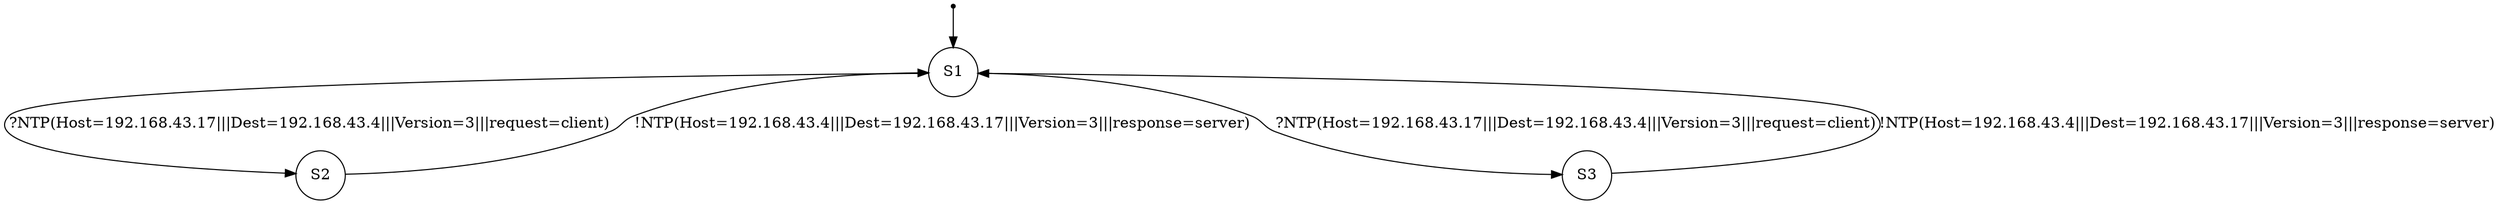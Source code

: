 digraph LTS {
S00[shape=point]
S1[label=S1,shape=circle];
S2[label=S2,shape=circle];
S3[label=S3,shape=circle];
S00 -> S1
S1 -> S2[label ="?NTP(Host=192.168.43.17|||Dest=192.168.43.4|||Version=3|||request=client)"];
S1 -> S3[label ="?NTP(Host=192.168.43.17|||Dest=192.168.43.4|||Version=3|||request=client)"];
S2 -> S1[label ="!NTP(Host=192.168.43.4|||Dest=192.168.43.17|||Version=3|||response=server)"];
S3 -> S1[label ="!NTP(Host=192.168.43.4|||Dest=192.168.43.17|||Version=3|||response=server)"];
}
